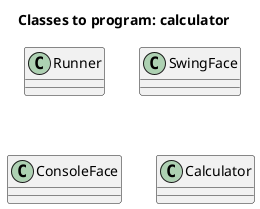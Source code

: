 @startuml
title "Classes to program: calculator"
/'Программа реализует основной функционал обычного калькулятора'/
class Runner /'Запускает программу на выполнение'/
class SwingFace /'Реализация графического интерфейса'/
class ConsoleFace /'Реализация консольного интерфейса'/
class Calculator /'Хранит данные о запросах пользователя'/

@enduml